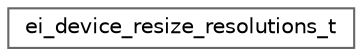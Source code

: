 digraph "Graphical Class Hierarchy"
{
 // LATEX_PDF_SIZE
  bgcolor="transparent";
  edge [fontname=Helvetica,fontsize=10,labelfontname=Helvetica,labelfontsize=10];
  node [fontname=Helvetica,fontsize=10,shape=box,height=0.2,width=0.4];
  rankdir="LR";
  Node0 [id="Node000000",label="ei_device_resize_resolutions_t",height=0.2,width=0.4,color="grey40", fillcolor="white", style="filled",URL="$structei__device__resize__resolutions__t.html",tooltip=" "];
}

